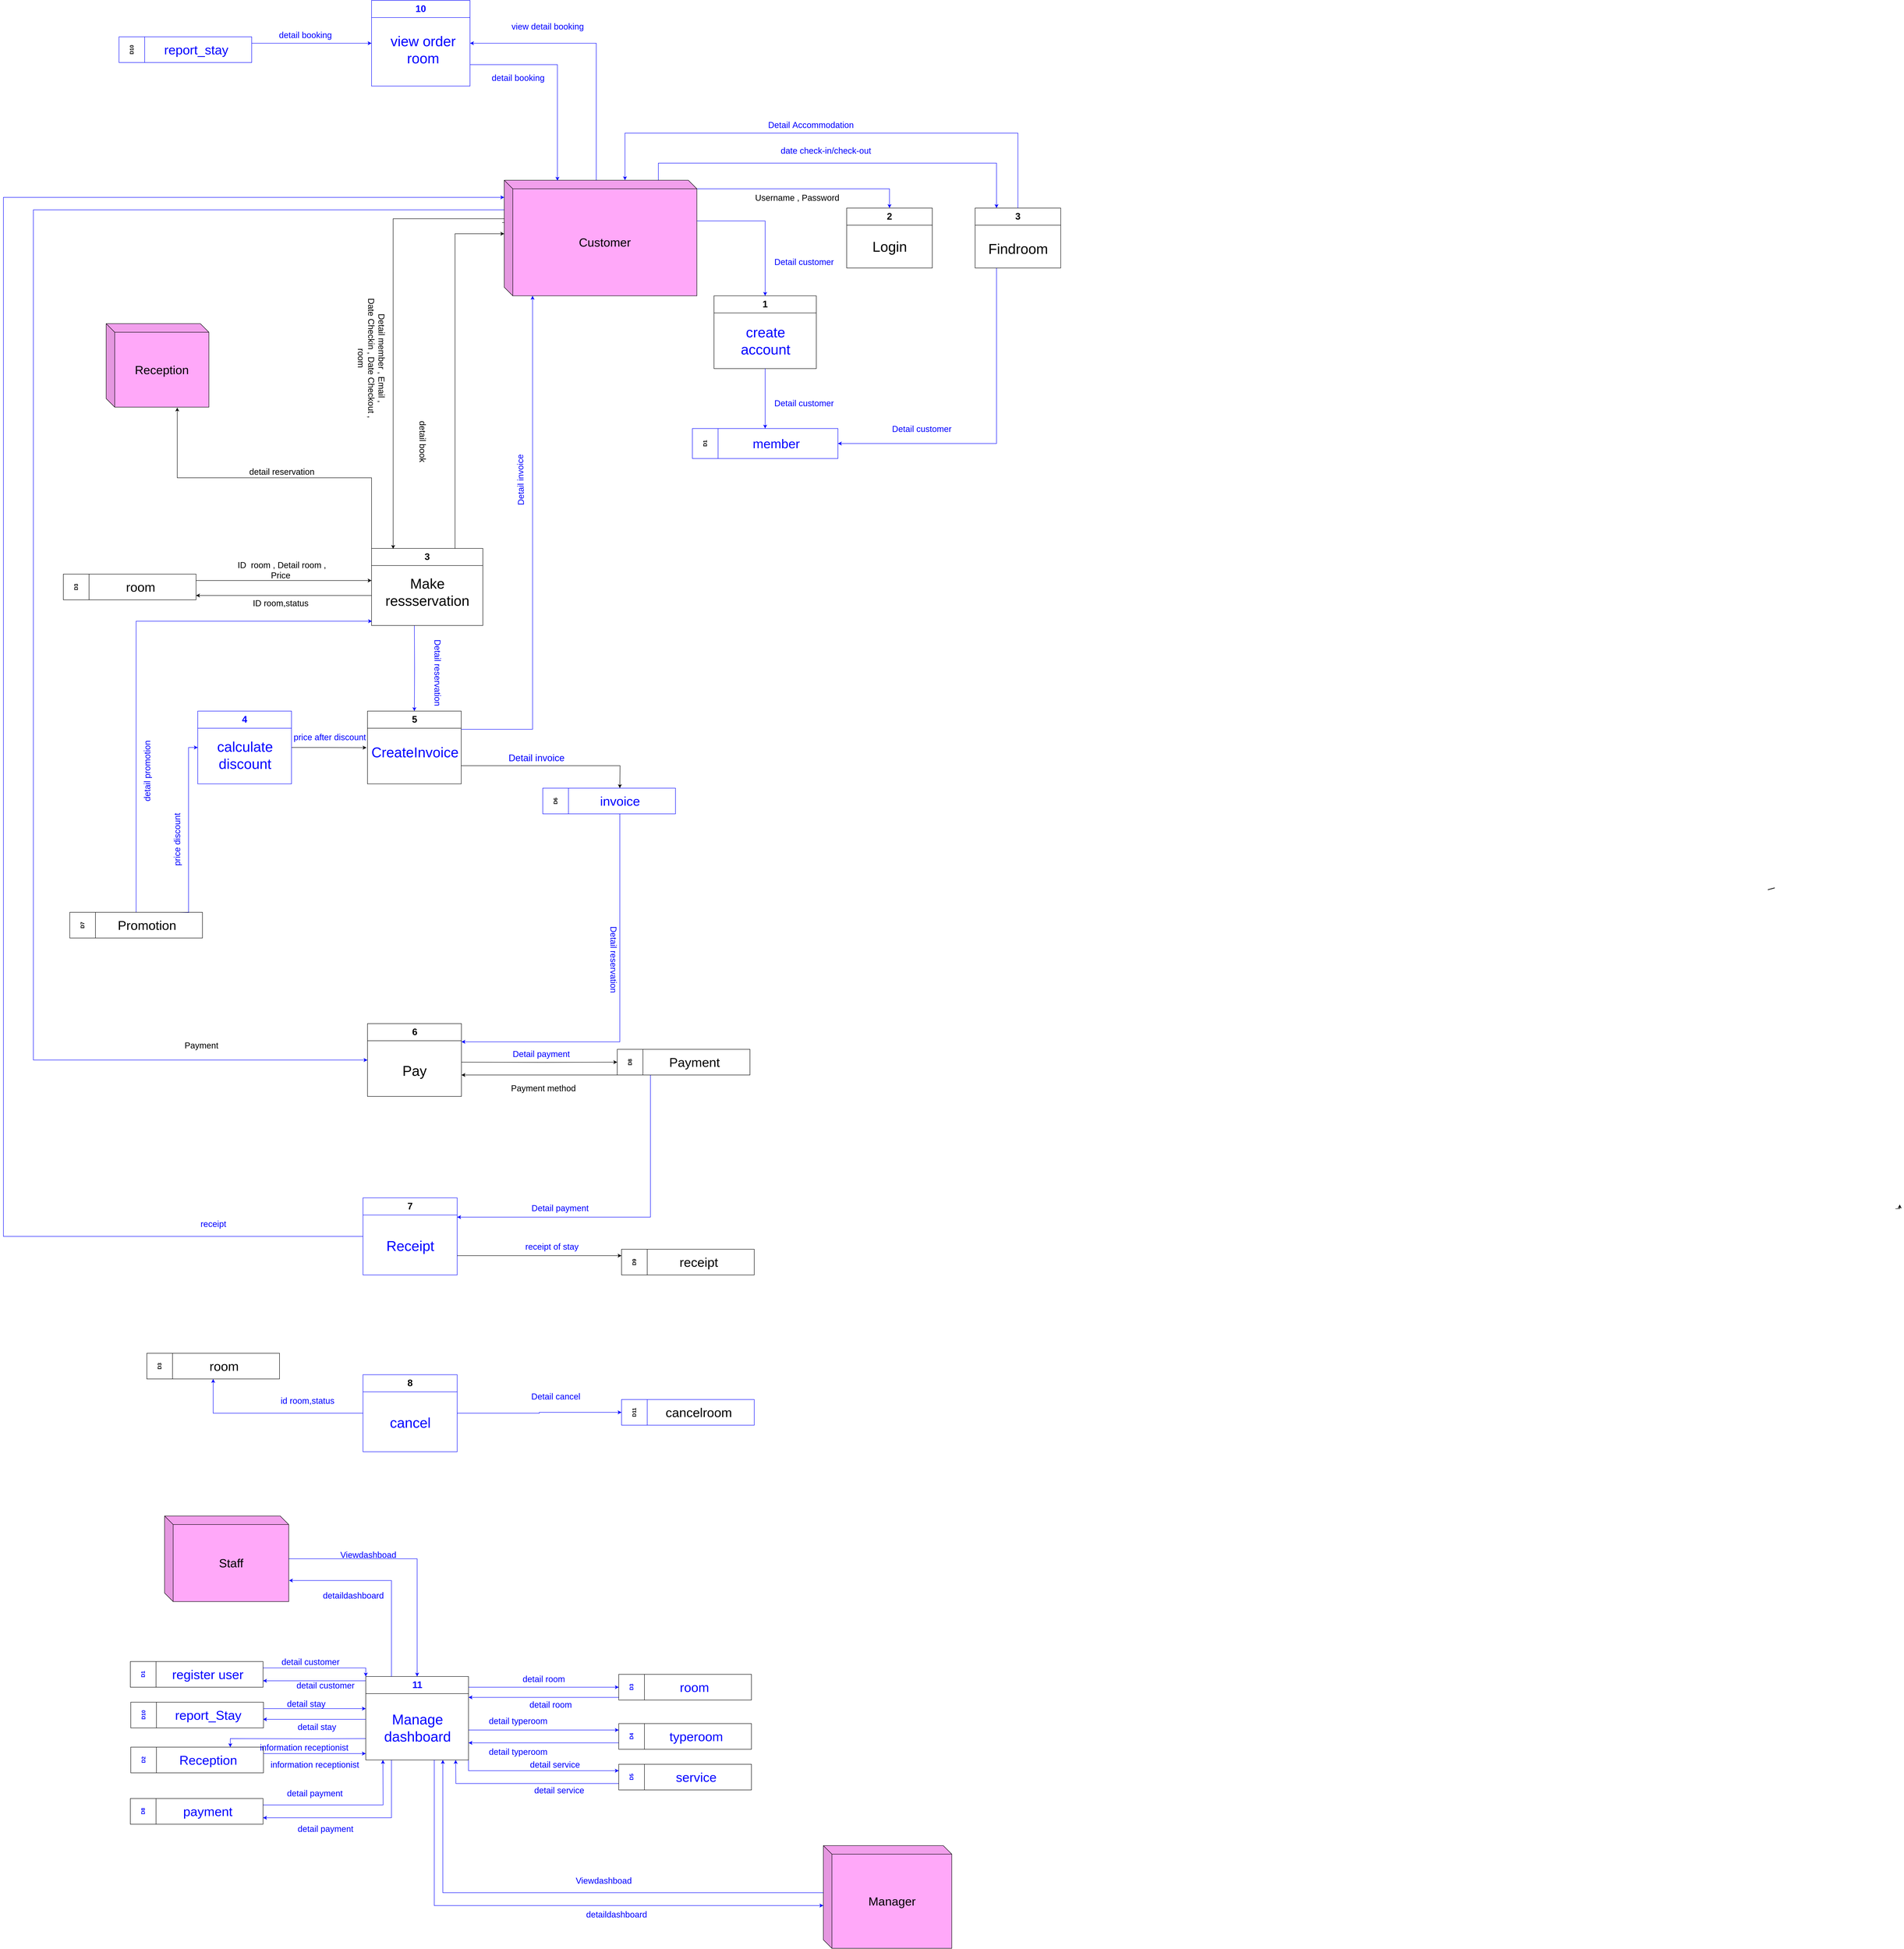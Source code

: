 <mxfile version="22.0.4" type="github">
  <diagram name="Page-1" id="EVB2JG9kK474J4FMBU9G">
    <mxGraphModel dx="3418" dy="2182" grid="1" gridSize="10" guides="1" tooltips="1" connect="1" arrows="1" fold="1" page="1" pageScale="1" pageWidth="827" pageHeight="1169" math="0" shadow="0">
      <root>
        <mxCell id="0" />
        <mxCell id="1" parent="0" />
        <mxCell id="6Yd9exaLA5xY4vGigwr5-12" value="&lt;font style=&quot;font-size: 22px;&quot;&gt;2&lt;/font&gt;" style="swimlane;whiteSpace=wrap;html=1;startSize=40;" parent="1" vertex="1">
          <mxGeometry x="420" y="-445" width="200" height="140" as="geometry" />
        </mxCell>
        <mxCell id="6Yd9exaLA5xY4vGigwr5-47" value="&lt;font style=&quot;font-size: 33px;&quot;&gt;Login&lt;/font&gt;" style="text;html=1;align=center;verticalAlign=middle;resizable=0;points=[];autosize=1;strokeColor=none;fillColor=none;" parent="6Yd9exaLA5xY4vGigwr5-12" vertex="1">
          <mxGeometry x="50" y="65" width="100" height="50" as="geometry" />
        </mxCell>
        <mxCell id="6Yd9exaLA5xY4vGigwr5-69" value="&lt;font style=&quot;font-size: 20px;&quot;&gt;ID room,status&amp;nbsp;&lt;/font&gt;" style="text;html=1;align=center;verticalAlign=middle;resizable=0;points=[];autosize=1;strokeColor=none;fillColor=none;" parent="1" vertex="1">
          <mxGeometry x="-980" y="457" width="160" height="40" as="geometry" />
        </mxCell>
        <mxCell id="6Yd9exaLA5xY4vGigwr5-71" value="&lt;font style=&quot;font-size: 20px;&quot;&gt;ID&amp;nbsp; room , Detail room ,&lt;br&gt;Price&amp;nbsp;&lt;/font&gt;" style="text;html=1;align=center;verticalAlign=middle;resizable=0;points=[];autosize=1;strokeColor=none;fillColor=none;" parent="1" vertex="1">
          <mxGeometry x="-1015" y="370" width="230" height="60" as="geometry" />
        </mxCell>
        <mxCell id="6Yd9exaLA5xY4vGigwr5-78" value="&lt;font style=&quot;font-size: 22px;&quot;&gt;1&lt;/font&gt;" style="swimlane;whiteSpace=wrap;html=1;startSize=40;" parent="1" vertex="1">
          <mxGeometry x="110" y="-240" width="239" height="170" as="geometry" />
        </mxCell>
        <mxCell id="6Yd9exaLA5xY4vGigwr5-79" value="&lt;font color=&quot;#0000ff&quot; style=&quot;font-size: 33px;&quot;&gt;create &lt;br&gt;account&lt;/font&gt;" style="text;html=1;align=center;verticalAlign=middle;resizable=0;points=[];autosize=1;strokeColor=none;fillColor=none;" parent="6Yd9exaLA5xY4vGigwr5-78" vertex="1">
          <mxGeometry x="49.5" y="60" width="140" height="90" as="geometry" />
        </mxCell>
        <mxCell id="6Yd9exaLA5xY4vGigwr5-90" value="&lt;span style=&quot;font-size: 20px;&quot;&gt;Detail member , Email ,&lt;br&gt;Date Checkin , Date Checkout ,&lt;br&gt;room&lt;/span&gt;" style="text;html=1;align=center;verticalAlign=middle;resizable=0;points=[];autosize=1;strokeColor=none;fillColor=none;rotation=90;" parent="1" vertex="1">
          <mxGeometry x="-840" y="-140" width="300" height="90" as="geometry" />
        </mxCell>
        <mxCell id="6Yd9exaLA5xY4vGigwr5-110" value="&lt;font style=&quot;font-size: 20px;&quot;&gt;Payment method&lt;/font&gt;" style="text;html=1;align=center;verticalAlign=middle;resizable=0;points=[];autosize=1;strokeColor=none;fillColor=none;" parent="1" vertex="1">
          <mxGeometry x="-374" y="1590" width="170" height="40" as="geometry" />
        </mxCell>
        <mxCell id="6Yd9exaLA5xY4vGigwr5-125" value="&lt;font style=&quot;font-size: 20px;&quot;&gt;Detail invoice&lt;/font&gt;" style="text;html=1;align=center;verticalAlign=middle;resizable=0;points=[];autosize=1;strokeColor=none;fillColor=none;rotation=-91;fontColor=#0000FF;" parent="1" vertex="1">
          <mxGeometry x="-413" y="170" width="140" height="40" as="geometry" />
        </mxCell>
        <mxCell id="uonzWdeMI_0KS28qsSOB-186" style="edgeStyle=orthogonalEdgeStyle;rounded=0;orthogonalLoop=1;jettySize=auto;html=1;exitX=0;exitY=0;exitDx=250;exitDy=100;exitPerimeter=0;entryX=0.5;entryY=0;entryDx=0;entryDy=0;strokeColor=#0000FF;fontColor=#0000FF;" parent="1" source="6Yd9exaLA5xY4vGigwr5-130" target="uonzWdeMI_0KS28qsSOB-20" edge="1">
          <mxGeometry relative="1" as="geometry" />
        </mxCell>
        <mxCell id="6Yd9exaLA5xY4vGigwr5-130" value="&lt;font style=&quot;font-size: 28px;&quot;&gt;Staff&lt;/font&gt;" style="shape=cube;whiteSpace=wrap;html=1;boundedLbl=1;backgroundOutline=1;darkOpacity=0.05;darkOpacity2=0.1;fillColor=#FFA8F9;" parent="1" vertex="1">
          <mxGeometry x="-1173.5" y="2610" width="290" height="200" as="geometry" />
        </mxCell>
        <mxCell id="6Yd9exaLA5xY4vGigwr5-176" value="&lt;font style=&quot;font-size: 20px;&quot;&gt;Username , Password&lt;/font&gt;" style="text;html=1;align=center;verticalAlign=middle;resizable=0;points=[];autosize=1;strokeColor=none;fillColor=none;rotation=0;" parent="1" vertex="1">
          <mxGeometry x="194" y="-490" width="220" height="40" as="geometry" />
        </mxCell>
        <mxCell id="uonzWdeMI_0KS28qsSOB-46" style="edgeStyle=orthogonalEdgeStyle;rounded=0;orthogonalLoop=1;jettySize=auto;html=1;exitX=1;exitY=0.25;exitDx=0;exitDy=0;entryX=0;entryY=0;entryDx=0;entryDy=0;fontColor=#0000FF;strokeColor=#0000FF;" parent="1" source="6Yd9exaLA5xY4vGigwr5-191" target="uonzWdeMI_0KS28qsSOB-20" edge="1">
          <mxGeometry relative="1" as="geometry" />
        </mxCell>
        <mxCell id="6Yd9exaLA5xY4vGigwr5-191" value="D1" style="swimlane;horizontal=0;whiteSpace=wrap;html=1;startSize=60;fontColor=#0000FF;" parent="1" vertex="1">
          <mxGeometry x="-1253.5" y="2950" width="310" height="60" as="geometry" />
        </mxCell>
        <mxCell id="6Yd9exaLA5xY4vGigwr5-192" value="&lt;span style=&quot;font-size: 30px;&quot;&gt;register user&lt;/span&gt;" style="text;html=1;align=center;verticalAlign=middle;resizable=0;points=[];autosize=1;strokeColor=none;fillColor=none;fontColor=#0000FF;" parent="6Yd9exaLA5xY4vGigwr5-191" vertex="1">
          <mxGeometry x="85" y="5" width="190" height="50" as="geometry" />
        </mxCell>
        <mxCell id="6Yd9exaLA5xY4vGigwr5-195" value="D10" style="swimlane;horizontal=0;whiteSpace=wrap;html=1;startSize=60;fontColor=#0000FF;" parent="1" vertex="1">
          <mxGeometry x="-1252.5" y="3045" width="310" height="60" as="geometry" />
        </mxCell>
        <mxCell id="6Yd9exaLA5xY4vGigwr5-196" value="&lt;span style=&quot;font-size: 30px;&quot;&gt;report_Stay&lt;/span&gt;" style="text;html=1;align=center;verticalAlign=middle;resizable=0;points=[];autosize=1;strokeColor=none;fillColor=none;fontColor=#0000FF;" parent="6Yd9exaLA5xY4vGigwr5-195" vertex="1">
          <mxGeometry x="90" y="5" width="180" height="50" as="geometry" />
        </mxCell>
        <mxCell id="x9j4PKglHA9XF4YdTZns-21" value="\" style="text;html=1;strokeColor=none;fillColor=none;align=center;verticalAlign=middle;whiteSpace=wrap;rounded=0;fontSize=22;rotation=-90;" parent="1" vertex="1">
          <mxGeometry x="2551" y="1130" width="60" height="30" as="geometry" />
        </mxCell>
        <mxCell id="yyQJociicmT0sTEvCrep-26" style="edgeStyle=orthogonalEdgeStyle;rounded=0;orthogonalLoop=1;jettySize=auto;html=1;exitX=0.5;exitY=1;exitDx=0;exitDy=0;entryX=0.667;entryY=0.667;entryDx=0;entryDy=0;entryPerimeter=0;" parent="1" edge="1">
          <mxGeometry relative="1" as="geometry">
            <mxPoint x="2870" y="1892.5" as="sourcePoint" />
            <mxPoint x="2880.02" y="1882.51" as="targetPoint" />
          </mxGeometry>
        </mxCell>
        <mxCell id="VxfbWnqDRk1bkxAv7tCn-36" style="edgeStyle=orthogonalEdgeStyle;rounded=0;orthogonalLoop=1;jettySize=auto;html=1;exitX=0.25;exitY=1;exitDx=0;exitDy=0;entryX=1;entryY=0.5;entryDx=0;entryDy=0;strokeColor=#0000FF;" edge="1" parent="1" source="eCwXJ-lsIu1Mq8TBjTkr-11" target="uonzWdeMI_0KS28qsSOB-107">
          <mxGeometry relative="1" as="geometry" />
        </mxCell>
        <mxCell id="eCwXJ-lsIu1Mq8TBjTkr-11" value="&lt;font style=&quot;font-size: 22px;&quot;&gt;3&lt;/font&gt;" style="swimlane;whiteSpace=wrap;html=1;startSize=40;" parent="1" vertex="1">
          <mxGeometry x="720" y="-445" width="200" height="140" as="geometry" />
        </mxCell>
        <mxCell id="eCwXJ-lsIu1Mq8TBjTkr-12" value="&lt;span style=&quot;font-size: 33px;&quot;&gt;Findroom&lt;/span&gt;" style="text;html=1;align=center;verticalAlign=middle;resizable=0;points=[];autosize=1;strokeColor=none;fillColor=none;" parent="eCwXJ-lsIu1Mq8TBjTkr-11" vertex="1">
          <mxGeometry x="20" y="70" width="160" height="50" as="geometry" />
        </mxCell>
        <mxCell id="eCwXJ-lsIu1Mq8TBjTkr-21" value="&lt;font style=&quot;font-size: 20px;&quot;&gt;&lt;font color=&quot;#0000ff&quot;&gt;date check-in/check-out&lt;/font&gt;&lt;br&gt;&lt;/font&gt;" style="text;html=1;align=center;verticalAlign=middle;resizable=0;points=[];autosize=1;strokeColor=none;fillColor=none;" parent="1" vertex="1">
          <mxGeometry x="256" y="-600" width="230" height="40" as="geometry" />
        </mxCell>
        <mxCell id="eCwXJ-lsIu1Mq8TBjTkr-23" value="&lt;font style=&quot;font-size: 20px;&quot;&gt;&lt;font color=&quot;#0000ff&quot;&gt;Detail&amp;nbsp;Accommodation&lt;/font&gt;&lt;br&gt;&lt;/font&gt;" style="text;html=1;align=center;verticalAlign=middle;resizable=0;points=[];autosize=1;strokeColor=none;fillColor=none;" parent="1" vertex="1">
          <mxGeometry x="226" y="-660" width="220" height="40" as="geometry" />
        </mxCell>
        <mxCell id="ifQpzC5PUmXQ1WxJgQqO-7" style="edgeStyle=orthogonalEdgeStyle;rounded=0;orthogonalLoop=1;jettySize=auto;html=1;entryX=0.25;entryY=0;entryDx=0;entryDy=0;strokeColor=#0000FF;" parent="1" target="eCwXJ-lsIu1Mq8TBjTkr-11" edge="1">
          <mxGeometry relative="1" as="geometry">
            <mxPoint x="-20" y="-500" as="sourcePoint" />
            <Array as="points">
              <mxPoint x="-20" y="-550" />
              <mxPoint x="770" y="-550" />
            </Array>
          </mxGeometry>
        </mxCell>
        <mxCell id="uonzWdeMI_0KS28qsSOB-114" style="edgeStyle=orthogonalEdgeStyle;rounded=0;orthogonalLoop=1;jettySize=auto;html=1;exitX=0;exitY=0;exitDx=229;exitDy=95;exitPerimeter=0;entryX=0.5;entryY=0;entryDx=0;entryDy=0;strokeColor=#0000FF;" parent="1" source="ifQpzC5PUmXQ1WxJgQqO-5" target="6Yd9exaLA5xY4vGigwr5-78" edge="1">
          <mxGeometry relative="1" as="geometry" />
        </mxCell>
        <mxCell id="uonzWdeMI_0KS28qsSOB-210" style="edgeStyle=orthogonalEdgeStyle;rounded=0;orthogonalLoop=1;jettySize=auto;html=1;exitX=0;exitY=0;exitDx=450;exitDy=20;exitPerimeter=0;entryX=0.5;entryY=0;entryDx=0;entryDy=0;strokeColor=#0000FF;" parent="1" source="ifQpzC5PUmXQ1WxJgQqO-5" target="6Yd9exaLA5xY4vGigwr5-12" edge="1">
          <mxGeometry relative="1" as="geometry">
            <Array as="points">
              <mxPoint x="520" y="-490" />
            </Array>
          </mxGeometry>
        </mxCell>
        <mxCell id="uonzWdeMI_0KS28qsSOB-214" style="edgeStyle=orthogonalEdgeStyle;rounded=0;orthogonalLoop=1;jettySize=auto;html=1;exitX=-0.011;exitY=0.366;exitDx=0;exitDy=0;exitPerimeter=0;entryX=0.194;entryY=0.006;entryDx=0;entryDy=0;entryPerimeter=0;" parent="1" source="ifQpzC5PUmXQ1WxJgQqO-5" target="uonzWdeMI_0KS28qsSOB-211" edge="1">
          <mxGeometry relative="1" as="geometry">
            <Array as="points">
              <mxPoint x="-380" y="-411" />
              <mxPoint x="-380" y="-420" />
              <mxPoint x="-640" y="-420" />
            </Array>
          </mxGeometry>
        </mxCell>
        <mxCell id="uonzWdeMI_0KS28qsSOB-260" style="edgeStyle=orthogonalEdgeStyle;rounded=0;orthogonalLoop=1;jettySize=auto;html=1;exitX=0.003;exitY=0.256;exitDx=0;exitDy=0;exitPerimeter=0;entryX=0;entryY=0.5;entryDx=0;entryDy=0;strokeColor=#0000FF;" parent="1" source="ifQpzC5PUmXQ1WxJgQqO-5" target="uonzWdeMI_0KS28qsSOB-244" edge="1">
          <mxGeometry relative="1" as="geometry">
            <Array as="points">
              <mxPoint x="-1480" y="-440" />
              <mxPoint x="-1480" y="1545" />
            </Array>
          </mxGeometry>
        </mxCell>
        <mxCell id="VxfbWnqDRk1bkxAv7tCn-78" style="edgeStyle=orthogonalEdgeStyle;rounded=0;orthogonalLoop=1;jettySize=auto;html=1;exitX=0;exitY=0;exitDx=215;exitDy=0;exitPerimeter=0;entryX=1;entryY=0.5;entryDx=0;entryDy=0;strokeColor=#0000FF;" edge="1" parent="1" source="ifQpzC5PUmXQ1WxJgQqO-5" target="VxfbWnqDRk1bkxAv7tCn-76">
          <mxGeometry relative="1" as="geometry" />
        </mxCell>
        <mxCell id="ifQpzC5PUmXQ1WxJgQqO-5" value="&lt;font style=&quot;font-size: 28px;&quot;&gt;Customer&lt;/font&gt;" style="shape=cube;whiteSpace=wrap;html=1;boundedLbl=1;backgroundOutline=1;darkOpacity=0.05;darkOpacity2=0.1;fillColor=#FFA8F9;" parent="1" vertex="1">
          <mxGeometry x="-380" y="-510" width="450" height="270" as="geometry" />
        </mxCell>
        <mxCell id="ifQpzC5PUmXQ1WxJgQqO-8" style="edgeStyle=orthogonalEdgeStyle;rounded=0;orthogonalLoop=1;jettySize=auto;html=1;exitX=0.5;exitY=0;exitDx=0;exitDy=0;strokeColor=#0000FF;" parent="1" source="eCwXJ-lsIu1Mq8TBjTkr-11" edge="1">
          <mxGeometry relative="1" as="geometry">
            <Array as="points">
              <mxPoint x="820" y="-620" />
              <mxPoint x="-98" y="-620" />
            </Array>
            <mxPoint x="-98" y="-510" as="targetPoint" />
          </mxGeometry>
        </mxCell>
        <mxCell id="uonzWdeMI_0KS28qsSOB-36" style="edgeStyle=orthogonalEdgeStyle;rounded=0;orthogonalLoop=1;jettySize=auto;html=1;entryX=0.75;entryY=0;entryDx=0;entryDy=0;fontColor=#0000FF;strokeColor=#0000FF;" parent="1" target="6Yd9exaLA5xY4vGigwr5-193" edge="1">
          <mxGeometry relative="1" as="geometry">
            <mxPoint x="-703.5" y="3130" as="sourcePoint" />
          </mxGeometry>
        </mxCell>
        <mxCell id="uonzWdeMI_0KS28qsSOB-47" style="edgeStyle=orthogonalEdgeStyle;rounded=0;orthogonalLoop=1;jettySize=auto;html=1;exitX=0;exitY=0.25;exitDx=0;exitDy=0;entryX=1;entryY=0.75;entryDx=0;entryDy=0;fontColor=#0000FF;strokeColor=#0000FF;" parent="1" source="VxfbWnqDRk1bkxAv7tCn-69" target="6Yd9exaLA5xY4vGigwr5-191" edge="1">
          <mxGeometry relative="1" as="geometry">
            <Array as="points">
              <mxPoint x="-703.5" y="2995" />
            </Array>
          </mxGeometry>
        </mxCell>
        <mxCell id="uonzWdeMI_0KS28qsSOB-90" style="edgeStyle=orthogonalEdgeStyle;rounded=0;orthogonalLoop=1;jettySize=auto;html=1;exitX=1;exitY=0.25;exitDx=0;exitDy=0;entryX=0;entryY=0.5;entryDx=0;entryDy=0;fontColor=#0000FF;strokeColor=#0000FF;" parent="1" source="uonzWdeMI_0KS28qsSOB-20" target="uonzWdeMI_0KS28qsSOB-58" edge="1">
          <mxGeometry relative="1" as="geometry">
            <Array as="points">
              <mxPoint x="-463.5" y="3010" />
            </Array>
          </mxGeometry>
        </mxCell>
        <mxCell id="uonzWdeMI_0KS28qsSOB-92" style="edgeStyle=orthogonalEdgeStyle;rounded=0;orthogonalLoop=1;jettySize=auto;html=1;entryX=0;entryY=0.25;entryDx=0;entryDy=0;fontColor=#0000FF;strokeColor=#0000FF;" parent="1" target="uonzWdeMI_0KS28qsSOB-60" edge="1">
          <mxGeometry relative="1" as="geometry">
            <Array as="points">
              <mxPoint x="-373.5" y="3110" />
              <mxPoint x="-373.5" y="3110" />
            </Array>
            <mxPoint x="-463.5" y="3110" as="sourcePoint" />
          </mxGeometry>
        </mxCell>
        <mxCell id="uonzWdeMI_0KS28qsSOB-94" style="edgeStyle=orthogonalEdgeStyle;rounded=0;orthogonalLoop=1;jettySize=auto;html=1;exitX=1;exitY=1;exitDx=0;exitDy=0;entryX=0;entryY=0.25;entryDx=0;entryDy=0;fontColor=#0000FF;strokeColor=#0000FF;" parent="1" source="uonzWdeMI_0KS28qsSOB-20" target="uonzWdeMI_0KS28qsSOB-64" edge="1">
          <mxGeometry relative="1" as="geometry" />
        </mxCell>
        <mxCell id="uonzWdeMI_0KS28qsSOB-185" style="edgeStyle=orthogonalEdgeStyle;rounded=0;orthogonalLoop=1;jettySize=auto;html=1;exitX=0.25;exitY=1;exitDx=0;exitDy=0;entryX=1;entryY=0.75;entryDx=0;entryDy=0;strokeColor=#0000FF;" parent="1" source="uonzWdeMI_0KS28qsSOB-20" target="uonzWdeMI_0KS28qsSOB-171" edge="1">
          <mxGeometry relative="1" as="geometry" />
        </mxCell>
        <mxCell id="uonzWdeMI_0KS28qsSOB-20" value="&lt;font style=&quot;font-size: 22px;&quot;&gt;11&lt;/font&gt;" style="swimlane;whiteSpace=wrap;html=1;startSize=40;fontColor=#0000FF;" parent="1" vertex="1">
          <mxGeometry x="-703.5" y="2985" width="240" height="195" as="geometry" />
        </mxCell>
        <mxCell id="uonzWdeMI_0KS28qsSOB-21" value="&lt;font style=&quot;font-size: 33px;&quot;&gt;Manage&lt;br&gt;dashboard&lt;/font&gt;" style="text;html=1;align=center;verticalAlign=middle;resizable=0;points=[];autosize=1;strokeColor=none;fillColor=none;fontColor=#0000FF;" parent="uonzWdeMI_0KS28qsSOB-20" vertex="1">
          <mxGeometry x="30" y="75" width="180" height="90" as="geometry" />
        </mxCell>
        <mxCell id="uonzWdeMI_0KS28qsSOB-38" value="" style="endArrow=classic;html=1;rounded=0;exitX=1;exitY=0.25;exitDx=0;exitDy=0;fontColor=#0000FF;strokeColor=#0000FF;" parent="1" source="6Yd9exaLA5xY4vGigwr5-193" edge="1">
          <mxGeometry width="50" height="50" relative="1" as="geometry">
            <mxPoint x="-673.5" y="3320" as="sourcePoint" />
            <mxPoint x="-703.5" y="3165" as="targetPoint" />
          </mxGeometry>
        </mxCell>
        <mxCell id="uonzWdeMI_0KS28qsSOB-40" style="edgeStyle=orthogonalEdgeStyle;rounded=0;orthogonalLoop=1;jettySize=auto;html=1;exitX=1;exitY=0.25;exitDx=0;exitDy=0;fontColor=#0000FF;strokeColor=#0000FF;" parent="1" source="6Yd9exaLA5xY4vGigwr5-195" edge="1">
          <mxGeometry relative="1" as="geometry">
            <mxPoint x="-703.5" y="3060" as="targetPoint" />
          </mxGeometry>
        </mxCell>
        <mxCell id="uonzWdeMI_0KS28qsSOB-42" value="" style="edgeStyle=orthogonalEdgeStyle;rounded=0;orthogonalLoop=1;jettySize=auto;html=1;fontColor=#0000FF;strokeColor=#0000FF;" parent="1" edge="1">
          <mxGeometry relative="1" as="geometry">
            <mxPoint x="-703.5" y="3085" as="sourcePoint" />
            <mxPoint x="-943.5" y="3085" as="targetPoint" />
          </mxGeometry>
        </mxCell>
        <mxCell id="6Yd9exaLA5xY4vGigwr5-193" value="D2" style="swimlane;horizontal=0;whiteSpace=wrap;html=1;startSize=60;fontColor=#0000FF;" parent="1" vertex="1">
          <mxGeometry x="-1252.5" y="3150" width="310" height="60" as="geometry" />
        </mxCell>
        <mxCell id="6Yd9exaLA5xY4vGigwr5-194" value="&lt;span style=&quot;font-size: 30px;&quot;&gt;Reception&lt;/span&gt;" style="text;html=1;align=center;verticalAlign=middle;resizable=0;points=[];autosize=1;strokeColor=none;fillColor=none;fontColor=#0000FF;" parent="6Yd9exaLA5xY4vGigwr5-193" vertex="1">
          <mxGeometry x="100" y="5" width="160" height="50" as="geometry" />
        </mxCell>
        <mxCell id="uonzWdeMI_0KS28qsSOB-91" style="edgeStyle=orthogonalEdgeStyle;rounded=0;orthogonalLoop=1;jettySize=auto;html=1;exitX=0;exitY=0.75;exitDx=0;exitDy=0;entryX=1;entryY=0.25;entryDx=0;entryDy=0;fontColor=#0000FF;strokeColor=#0000FF;" parent="1" source="uonzWdeMI_0KS28qsSOB-58" target="uonzWdeMI_0KS28qsSOB-20" edge="1">
          <mxGeometry relative="1" as="geometry">
            <Array as="points">
              <mxPoint x="-112.5" y="3034" />
            </Array>
          </mxGeometry>
        </mxCell>
        <mxCell id="uonzWdeMI_0KS28qsSOB-58" value="D3" style="swimlane;horizontal=0;whiteSpace=wrap;html=1;startSize=60;fontColor=#0000FF;" parent="1" vertex="1">
          <mxGeometry x="-112.5" y="2980" width="310" height="60" as="geometry" />
        </mxCell>
        <mxCell id="uonzWdeMI_0KS28qsSOB-59" value="&lt;font style=&quot;font-size: 30px;&quot;&gt;room&amp;nbsp;&lt;/font&gt;" style="text;html=1;align=center;verticalAlign=middle;resizable=0;points=[];autosize=1;strokeColor=none;fillColor=none;fontColor=#0000FF;" parent="uonzWdeMI_0KS28qsSOB-58" vertex="1">
          <mxGeometry x="130" y="5" width="100" height="50" as="geometry" />
        </mxCell>
        <mxCell id="uonzWdeMI_0KS28qsSOB-93" style="edgeStyle=orthogonalEdgeStyle;rounded=0;orthogonalLoop=1;jettySize=auto;html=1;exitX=0;exitY=0.75;exitDx=0;exitDy=0;fontColor=#0000FF;strokeColor=#0000FF;" parent="1" source="uonzWdeMI_0KS28qsSOB-60" edge="1">
          <mxGeometry relative="1" as="geometry">
            <mxPoint x="-463.5" y="3140" as="targetPoint" />
            <Array as="points">
              <mxPoint x="-463.5" y="3140" />
            </Array>
          </mxGeometry>
        </mxCell>
        <mxCell id="uonzWdeMI_0KS28qsSOB-60" value="D4" style="swimlane;horizontal=0;whiteSpace=wrap;html=1;startSize=60;fontColor=#0000FF;" parent="1" vertex="1">
          <mxGeometry x="-112.5" y="3095" width="310" height="60" as="geometry" />
        </mxCell>
        <mxCell id="uonzWdeMI_0KS28qsSOB-61" value="&lt;font style=&quot;font-size: 30px;&quot;&gt;typeroom&lt;/font&gt;" style="text;html=1;align=center;verticalAlign=middle;resizable=0;points=[];autosize=1;strokeColor=none;fillColor=none;fontColor=#0000FF;" parent="uonzWdeMI_0KS28qsSOB-60" vertex="1">
          <mxGeometry x="105" y="5" width="150" height="50" as="geometry" />
        </mxCell>
        <mxCell id="uonzWdeMI_0KS28qsSOB-106" style="edgeStyle=orthogonalEdgeStyle;rounded=0;orthogonalLoop=1;jettySize=auto;html=1;exitX=0;exitY=0.75;exitDx=0;exitDy=0;fontColor=#0000FF;strokeColor=#0000FF;" parent="1" source="uonzWdeMI_0KS28qsSOB-64" edge="1">
          <mxGeometry relative="1" as="geometry">
            <mxPoint x="-493.5" y="3180" as="targetPoint" />
          </mxGeometry>
        </mxCell>
        <mxCell id="uonzWdeMI_0KS28qsSOB-64" value="D5" style="swimlane;horizontal=0;whiteSpace=wrap;html=1;startSize=60;fontColor=#0000FF;" parent="1" vertex="1">
          <mxGeometry x="-112.5" y="3190" width="310" height="60" as="geometry" />
        </mxCell>
        <mxCell id="uonzWdeMI_0KS28qsSOB-65" value="&lt;font style=&quot;font-size: 30px;&quot;&gt;service&lt;/font&gt;" style="text;html=1;align=center;verticalAlign=middle;resizable=0;points=[];autosize=1;strokeColor=none;fillColor=none;fontColor=#0000FF;" parent="uonzWdeMI_0KS28qsSOB-64" vertex="1">
          <mxGeometry x="120" y="5" width="120" height="50" as="geometry" />
        </mxCell>
        <mxCell id="uonzWdeMI_0KS28qsSOB-107" value="D1" style="swimlane;horizontal=0;whiteSpace=wrap;html=1;startSize=60;strokeColor=#0000FF;" parent="1" vertex="1">
          <mxGeometry x="59.5" y="70" width="340" height="70" as="geometry" />
        </mxCell>
        <mxCell id="uonzWdeMI_0KS28qsSOB-108" value="&lt;font color=&quot;#0000ff&quot; style=&quot;font-size: 30px;&quot;&gt;member&lt;/font&gt;" style="text;html=1;align=center;verticalAlign=middle;resizable=0;points=[];autosize=1;strokeColor=none;fillColor=none;" parent="uonzWdeMI_0KS28qsSOB-107" vertex="1">
          <mxGeometry x="130" y="10" width="130" height="50" as="geometry" />
        </mxCell>
        <mxCell id="uonzWdeMI_0KS28qsSOB-118" style="edgeStyle=orthogonalEdgeStyle;rounded=0;orthogonalLoop=1;jettySize=auto;html=1;exitX=0.5;exitY=1;exitDx=0;exitDy=0;strokeColor=#0000FF;entryX=0.5;entryY=0;entryDx=0;entryDy=0;" parent="1" source="6Yd9exaLA5xY4vGigwr5-78" target="uonzWdeMI_0KS28qsSOB-107" edge="1">
          <mxGeometry relative="1" as="geometry">
            <mxPoint x="450" y="70" as="targetPoint" />
          </mxGeometry>
        </mxCell>
        <mxCell id="uonzWdeMI_0KS28qsSOB-126" value="&lt;font style=&quot;font-size: 20px;&quot;&gt;detail book&lt;/font&gt;" style="text;html=1;align=center;verticalAlign=middle;resizable=0;points=[];autosize=1;strokeColor=none;fillColor=none;rotation=90;" parent="1" vertex="1">
          <mxGeometry x="-630" y="80" width="120" height="40" as="geometry" />
        </mxCell>
        <mxCell id="uonzWdeMI_0KS28qsSOB-128" value="&lt;font style=&quot;font-size: 20px;&quot;&gt;Detail reservation&lt;/font&gt;" style="text;html=1;align=center;verticalAlign=middle;resizable=0;points=[];autosize=1;strokeColor=none;fillColor=none;fontColor=#0000FF;rotation=90;" parent="1" vertex="1">
          <mxGeometry x="-625" y="620" width="180" height="40" as="geometry" />
        </mxCell>
        <mxCell id="uonzWdeMI_0KS28qsSOB-143" value="&lt;font style=&quot;font-size: 20px;&quot;&gt;price discount&lt;/font&gt;" style="text;html=1;align=center;verticalAlign=middle;resizable=0;points=[];autosize=1;strokeColor=none;fillColor=none;labelBackgroundColor=none;fontColor=#0000FF;rotation=-90;" parent="1" vertex="1">
          <mxGeometry x="-1220" y="1010" width="150" height="40" as="geometry" />
        </mxCell>
        <mxCell id="uonzWdeMI_0KS28qsSOB-153" value="&lt;font style=&quot;font-size: 20px;&quot;&gt;price after discount&lt;/font&gt;" style="text;html=1;align=center;verticalAlign=middle;resizable=0;points=[];autosize=1;strokeColor=none;fillColor=none;labelBackgroundColor=none;fontColor=#0000FF;rotation=0;" parent="1" vertex="1">
          <mxGeometry x="-883" y="770" width="190" height="40" as="geometry" />
        </mxCell>
        <mxCell id="uonzWdeMI_0KS28qsSOB-157" value="&lt;font style=&quot;font-size: 20px;&quot;&gt;detail promotion&lt;/font&gt;" style="text;html=1;align=center;verticalAlign=middle;resizable=0;points=[];autosize=1;strokeColor=none;fillColor=none;labelBackgroundColor=none;fontColor=#0000FF;rotation=-90;" parent="1" vertex="1">
          <mxGeometry x="-1300" y="850" width="170" height="40" as="geometry" />
        </mxCell>
        <mxCell id="uonzWdeMI_0KS28qsSOB-163" value="&lt;font style=&quot;font-size: 20px;&quot;&gt;Payment&amp;nbsp;&lt;/font&gt;" style="text;html=1;align=center;verticalAlign=middle;resizable=0;points=[];autosize=1;strokeColor=none;fillColor=none;" parent="1" vertex="1">
          <mxGeometry x="-1140" y="1490" width="110" height="40" as="geometry" />
        </mxCell>
        <mxCell id="uonzWdeMI_0KS28qsSOB-184" style="edgeStyle=orthogonalEdgeStyle;rounded=0;orthogonalLoop=1;jettySize=auto;html=1;exitX=1;exitY=0.25;exitDx=0;exitDy=0;strokeColor=#0000FF;" parent="1" source="uonzWdeMI_0KS28qsSOB-171" edge="1">
          <mxGeometry relative="1" as="geometry">
            <mxPoint x="-663.5" y="3180" as="targetPoint" />
          </mxGeometry>
        </mxCell>
        <mxCell id="uonzWdeMI_0KS28qsSOB-171" value="D8" style="swimlane;horizontal=0;whiteSpace=wrap;html=1;startSize=60;fontColor=#0000FF;" parent="1" vertex="1">
          <mxGeometry x="-1253.5" y="3270" width="310" height="60" as="geometry" />
        </mxCell>
        <mxCell id="uonzWdeMI_0KS28qsSOB-172" value="&lt;span style=&quot;font-size: 30px;&quot;&gt;payment&lt;/span&gt;" style="text;html=1;align=center;verticalAlign=middle;resizable=0;points=[];autosize=1;strokeColor=none;fillColor=none;fontColor=#0000FF;" parent="uonzWdeMI_0KS28qsSOB-171" vertex="1">
          <mxGeometry x="110" y="5" width="140" height="50" as="geometry" />
        </mxCell>
        <mxCell id="uonzWdeMI_0KS28qsSOB-187" value="&lt;font style=&quot;font-size: 20px;&quot;&gt;&lt;font color=&quot;#0000ff&quot;&gt;Viewdashboad&lt;/font&gt;&lt;br&gt;&lt;/font&gt;" style="text;html=1;align=center;verticalAlign=middle;resizable=0;points=[];autosize=1;strokeColor=none;fillColor=none;" parent="1" vertex="1">
          <mxGeometry x="-773.5" y="2680" width="150" height="40" as="geometry" />
        </mxCell>
        <mxCell id="uonzWdeMI_0KS28qsSOB-188" style="edgeStyle=orthogonalEdgeStyle;rounded=0;orthogonalLoop=1;jettySize=auto;html=1;exitX=0.25;exitY=0;exitDx=0;exitDy=0;entryX=1.002;entryY=0.754;entryDx=0;entryDy=0;entryPerimeter=0;strokeColor=#0000FF;fontColor=#0000FF;" parent="1" source="uonzWdeMI_0KS28qsSOB-20" target="6Yd9exaLA5xY4vGigwr5-130" edge="1">
          <mxGeometry relative="1" as="geometry" />
        </mxCell>
        <mxCell id="uonzWdeMI_0KS28qsSOB-189" value="&lt;font style=&quot;font-size: 20px;&quot;&gt;&lt;font&gt;detaildashboard&lt;/font&gt;&lt;br&gt;&lt;/font&gt;" style="text;html=1;align=center;verticalAlign=middle;resizable=0;points=[];autosize=1;strokeColor=none;fillColor=none;fontColor=#0000FF;" parent="1" vertex="1">
          <mxGeometry x="-818.5" y="2775" width="170" height="40" as="geometry" />
        </mxCell>
        <mxCell id="uonzWdeMI_0KS28qsSOB-220" style="edgeStyle=orthogonalEdgeStyle;rounded=0;orthogonalLoop=1;jettySize=auto;html=1;entryX=0.5;entryY=0;entryDx=0;entryDy=0;strokeColor=#0000FF;" parent="1" target="uonzWdeMI_0KS28qsSOB-216" edge="1">
          <mxGeometry relative="1" as="geometry">
            <mxPoint x="-590" y="530" as="sourcePoint" />
          </mxGeometry>
        </mxCell>
        <mxCell id="uonzWdeMI_0KS28qsSOB-243" style="edgeStyle=orthogonalEdgeStyle;rounded=0;orthogonalLoop=1;jettySize=auto;html=1;" parent="1" edge="1">
          <mxGeometry relative="1" as="geometry">
            <mxPoint x="-1100" y="460" as="targetPoint" />
            <mxPoint x="-690" y="460" as="sourcePoint" />
          </mxGeometry>
        </mxCell>
        <mxCell id="uonzWdeMI_0KS28qsSOB-211" value="&lt;font style=&quot;font-size: 22px;&quot;&gt;3&lt;/font&gt;" style="swimlane;whiteSpace=wrap;html=1;startSize=40;" parent="1" vertex="1">
          <mxGeometry x="-690" y="350" width="260" height="180" as="geometry" />
        </mxCell>
        <mxCell id="uonzWdeMI_0KS28qsSOB-212" value="&lt;span style=&quot;font-size: 33px;&quot;&gt;Make &lt;br&gt;ressservation&lt;/span&gt;" style="text;html=1;align=center;verticalAlign=middle;resizable=0;points=[];autosize=1;strokeColor=none;fillColor=none;" parent="uonzWdeMI_0KS28qsSOB-211" vertex="1">
          <mxGeometry x="20" y="57" width="220" height="90" as="geometry" />
        </mxCell>
        <mxCell id="uonzWdeMI_0KS28qsSOB-213" style="edgeStyle=orthogonalEdgeStyle;rounded=0;orthogonalLoop=1;jettySize=auto;html=1;exitX=0.75;exitY=0;exitDx=0;exitDy=0;entryX=0;entryY=0;entryDx=0;entryDy=125;entryPerimeter=0;" parent="1" source="uonzWdeMI_0KS28qsSOB-211" target="ifQpzC5PUmXQ1WxJgQqO-5" edge="1">
          <mxGeometry relative="1" as="geometry" />
        </mxCell>
        <mxCell id="uonzWdeMI_0KS28qsSOB-238" style="edgeStyle=orthogonalEdgeStyle;rounded=0;orthogonalLoop=1;jettySize=auto;html=1;exitX=1;exitY=0.75;exitDx=0;exitDy=0;" parent="1" source="uonzWdeMI_0KS28qsSOB-216" edge="1">
          <mxGeometry relative="1" as="geometry">
            <mxPoint x="-110" y="910" as="targetPoint" />
          </mxGeometry>
        </mxCell>
        <mxCell id="uonzWdeMI_0KS28qsSOB-216" value="&lt;font style=&quot;font-size: 22px;&quot;&gt;5&lt;/font&gt;" style="swimlane;whiteSpace=wrap;html=1;startSize=40;" parent="1" vertex="1">
          <mxGeometry x="-699.5" y="730" width="219" height="170" as="geometry" />
        </mxCell>
        <mxCell id="uonzWdeMI_0KS28qsSOB-217" value="&lt;font style=&quot;font-size: 33px;&quot;&gt;CreateInvoice&lt;/font&gt;" style="text;html=1;align=center;verticalAlign=middle;resizable=0;points=[];autosize=1;strokeColor=none;fillColor=none;fontColor=#0000FF;" parent="uonzWdeMI_0KS28qsSOB-216" vertex="1">
          <mxGeometry x="-5" y="71" width="230" height="50" as="geometry" />
        </mxCell>
        <mxCell id="uonzWdeMI_0KS28qsSOB-221" style="edgeStyle=orthogonalEdgeStyle;rounded=0;orthogonalLoop=1;jettySize=auto;html=1;exitX=1;exitY=0.25;exitDx=0;exitDy=0;entryX=0.147;entryY=1;entryDx=0;entryDy=0;entryPerimeter=0;strokeColor=#0000FF;" parent="1" source="uonzWdeMI_0KS28qsSOB-216" target="ifQpzC5PUmXQ1WxJgQqO-5" edge="1">
          <mxGeometry relative="1" as="geometry" />
        </mxCell>
        <mxCell id="VxfbWnqDRk1bkxAv7tCn-87" style="edgeStyle=orthogonalEdgeStyle;rounded=0;orthogonalLoop=1;jettySize=auto;html=1;exitX=1;exitY=0.5;exitDx=0;exitDy=0;entryX=0.012;entryY=0.288;entryDx=0;entryDy=0;entryPerimeter=0;" edge="1" parent="1" source="uonzWdeMI_0KS28qsSOB-224" target="uonzWdeMI_0KS28qsSOB-217">
          <mxGeometry relative="1" as="geometry" />
        </mxCell>
        <mxCell id="uonzWdeMI_0KS28qsSOB-224" value="&lt;font style=&quot;font-size: 22px;&quot;&gt;4&lt;/font&gt;" style="swimlane;whiteSpace=wrap;html=1;startSize=40;fontColor=#0000FF;strokeColor=#0000FF;" parent="1" vertex="1">
          <mxGeometry x="-1096" y="730" width="219" height="170" as="geometry" />
        </mxCell>
        <mxCell id="uonzWdeMI_0KS28qsSOB-225" value="&lt;font style=&quot;font-size: 33px;&quot;&gt;calculate&lt;br&gt;discount&lt;/font&gt;" style="text;html=1;align=center;verticalAlign=middle;resizable=0;points=[];autosize=1;strokeColor=none;fillColor=none;fontColor=#0000FF;" parent="uonzWdeMI_0KS28qsSOB-224" vertex="1">
          <mxGeometry x="34.5" y="58" width="150" height="90" as="geometry" />
        </mxCell>
        <mxCell id="uonzWdeMI_0KS28qsSOB-234" style="edgeStyle=orthogonalEdgeStyle;rounded=0;orthogonalLoop=1;jettySize=auto;html=1;entryX=0;entryY=0.5;entryDx=0;entryDy=0;strokeColor=#0000FF;" parent="1" target="uonzWdeMI_0KS28qsSOB-224" edge="1">
          <mxGeometry relative="1" as="geometry">
            <mxPoint x="-1140" y="1200" as="sourcePoint" />
          </mxGeometry>
        </mxCell>
        <mxCell id="uonzWdeMI_0KS28qsSOB-235" style="edgeStyle=orthogonalEdgeStyle;rounded=0;orthogonalLoop=1;jettySize=auto;html=1;exitX=0.5;exitY=0;exitDx=0;exitDy=0;strokeColor=#0000FF;" parent="1" source="uonzWdeMI_0KS28qsSOB-230" edge="1">
          <mxGeometry relative="1" as="geometry">
            <mxPoint x="-689" y="520" as="targetPoint" />
            <Array as="points">
              <mxPoint x="-1240" y="520" />
              <mxPoint x="-689" y="520" />
            </Array>
          </mxGeometry>
        </mxCell>
        <mxCell id="uonzWdeMI_0KS28qsSOB-230" value="D7" style="swimlane;horizontal=0;whiteSpace=wrap;html=1;startSize=60;" parent="1" vertex="1">
          <mxGeometry x="-1395" y="1200" width="310" height="60" as="geometry" />
        </mxCell>
        <mxCell id="uonzWdeMI_0KS28qsSOB-231" value="&lt;font style=&quot;font-size: 30px;&quot;&gt;Promotion&lt;/font&gt;" style="text;html=1;align=center;verticalAlign=middle;resizable=0;points=[];autosize=1;strokeColor=none;fillColor=none;" parent="uonzWdeMI_0KS28qsSOB-230" vertex="1">
          <mxGeometry x="100" y="5" width="160" height="50" as="geometry" />
        </mxCell>
        <mxCell id="uonzWdeMI_0KS28qsSOB-266" style="edgeStyle=orthogonalEdgeStyle;rounded=0;orthogonalLoop=1;jettySize=auto;html=1;entryX=1;entryY=0.25;entryDx=0;entryDy=0;strokeColor=#0000FF;" parent="1" target="uonzWdeMI_0KS28qsSOB-244" edge="1">
          <mxGeometry relative="1" as="geometry">
            <mxPoint x="-110" y="970" as="sourcePoint" />
            <Array as="points">
              <mxPoint x="-110" y="1503" />
            </Array>
          </mxGeometry>
        </mxCell>
        <mxCell id="uonzWdeMI_0KS28qsSOB-236" value="D6" style="swimlane;horizontal=0;whiteSpace=wrap;html=1;startSize=60;strokeColor=#0000FF;" parent="1" vertex="1">
          <mxGeometry x="-290" y="910" width="310" height="60" as="geometry" />
        </mxCell>
        <mxCell id="uonzWdeMI_0KS28qsSOB-237" value="&lt;span style=&quot;font-size: 30px;&quot;&gt;&lt;font color=&quot;#0000ff&quot;&gt;invoice&lt;/font&gt;&lt;/span&gt;" style="text;html=1;align=center;verticalAlign=middle;resizable=0;points=[];autosize=1;strokeColor=none;fillColor=none;" parent="uonzWdeMI_0KS28qsSOB-236" vertex="1">
          <mxGeometry x="120" y="5" width="120" height="50" as="geometry" />
        </mxCell>
        <mxCell id="uonzWdeMI_0KS28qsSOB-239" value="&lt;font color=&quot;#0000ff&quot; style=&quot;font-size: 22px;&quot;&gt;Detail invoice&lt;/font&gt;" style="text;html=1;align=center;verticalAlign=middle;resizable=0;points=[];autosize=1;strokeColor=none;fillColor=none;rotation=0;" parent="1" vertex="1">
          <mxGeometry x="-380" y="820" width="150" height="40" as="geometry" />
        </mxCell>
        <mxCell id="uonzWdeMI_0KS28qsSOB-242" style="edgeStyle=orthogonalEdgeStyle;rounded=0;orthogonalLoop=1;jettySize=auto;html=1;exitX=1;exitY=0.25;exitDx=0;exitDy=0;" parent="1" source="uonzWdeMI_0KS28qsSOB-240" edge="1">
          <mxGeometry relative="1" as="geometry">
            <mxPoint x="-690" y="425" as="targetPoint" />
          </mxGeometry>
        </mxCell>
        <mxCell id="uonzWdeMI_0KS28qsSOB-240" value="D3" style="swimlane;horizontal=0;whiteSpace=wrap;html=1;startSize=60;" parent="1" vertex="1">
          <mxGeometry x="-1410" y="410" width="310" height="60" as="geometry" />
        </mxCell>
        <mxCell id="uonzWdeMI_0KS28qsSOB-241" value="&lt;font style=&quot;font-size: 30px;&quot;&gt;room&lt;/font&gt;" style="text;html=1;align=center;verticalAlign=middle;resizable=0;points=[];autosize=1;strokeColor=none;fillColor=none;" parent="uonzWdeMI_0KS28qsSOB-240" vertex="1">
          <mxGeometry x="135" y="5" width="90" height="50" as="geometry" />
        </mxCell>
        <mxCell id="uonzWdeMI_0KS28qsSOB-249" style="edgeStyle=orthogonalEdgeStyle;rounded=0;orthogonalLoop=1;jettySize=auto;html=1;entryX=0;entryY=0.5;entryDx=0;entryDy=0;" parent="1" target="uonzWdeMI_0KS28qsSOB-247" edge="1">
          <mxGeometry relative="1" as="geometry">
            <mxPoint x="-480" y="1550" as="sourcePoint" />
          </mxGeometry>
        </mxCell>
        <mxCell id="uonzWdeMI_0KS28qsSOB-244" value="&lt;font style=&quot;font-size: 22px;&quot;&gt;6&lt;/font&gt;" style="swimlane;whiteSpace=wrap;html=1;startSize=40;" parent="1" vertex="1">
          <mxGeometry x="-699.5" y="1460" width="219.5" height="170" as="geometry" />
        </mxCell>
        <mxCell id="uonzWdeMI_0KS28qsSOB-245" value="&lt;font style=&quot;font-size: 33px;&quot;&gt;Pay&lt;/font&gt;" style="text;html=1;align=center;verticalAlign=middle;resizable=0;points=[];autosize=1;strokeColor=none;fillColor=none;" parent="uonzWdeMI_0KS28qsSOB-244" vertex="1">
          <mxGeometry x="69.5" y="85" width="80" height="50" as="geometry" />
        </mxCell>
        <mxCell id="uonzWdeMI_0KS28qsSOB-258" style="edgeStyle=orthogonalEdgeStyle;rounded=0;orthogonalLoop=1;jettySize=auto;html=1;exitX=0;exitY=1;exitDx=0;exitDy=0;" parent="1" source="uonzWdeMI_0KS28qsSOB-247" edge="1">
          <mxGeometry relative="1" as="geometry">
            <mxPoint x="-480" y="1580" as="targetPoint" />
            <Array as="points">
              <mxPoint x="-220" y="1580" />
              <mxPoint x="-220" y="1580" />
            </Array>
          </mxGeometry>
        </mxCell>
        <mxCell id="uonzWdeMI_0KS28qsSOB-264" style="edgeStyle=orthogonalEdgeStyle;rounded=0;orthogonalLoop=1;jettySize=auto;html=1;exitX=0.25;exitY=1;exitDx=0;exitDy=0;entryX=1;entryY=0.25;entryDx=0;entryDy=0;strokeColor=#0000FF;" parent="1" source="uonzWdeMI_0KS28qsSOB-247" target="uonzWdeMI_0KS28qsSOB-261" edge="1">
          <mxGeometry relative="1" as="geometry" />
        </mxCell>
        <mxCell id="uonzWdeMI_0KS28qsSOB-247" value="D8" style="swimlane;horizontal=0;whiteSpace=wrap;html=1;startSize=60;" parent="1" vertex="1">
          <mxGeometry x="-116" y="1520" width="310" height="60" as="geometry" />
        </mxCell>
        <mxCell id="uonzWdeMI_0KS28qsSOB-248" value="&lt;font style=&quot;font-size: 30px;&quot;&gt;Payment&lt;/font&gt;" style="text;html=1;align=center;verticalAlign=middle;resizable=0;points=[];autosize=1;strokeColor=none;fillColor=none;" parent="uonzWdeMI_0KS28qsSOB-247" vertex="1">
          <mxGeometry x="110" y="5" width="140" height="50" as="geometry" />
        </mxCell>
        <mxCell id="uonzWdeMI_0KS28qsSOB-259" value="&lt;font style=&quot;font-size: 20px;&quot;&gt;Detail payment&lt;/font&gt;" style="text;html=1;align=center;verticalAlign=middle;resizable=0;points=[];autosize=1;strokeColor=none;fillColor=none;rotation=0;fontColor=#0000FF;" parent="1" vertex="1">
          <mxGeometry x="-374" y="1510" width="160" height="40" as="geometry" />
        </mxCell>
        <mxCell id="VxfbWnqDRk1bkxAv7tCn-9" style="edgeStyle=orthogonalEdgeStyle;rounded=0;orthogonalLoop=1;jettySize=auto;html=1;exitX=1;exitY=0.75;exitDx=0;exitDy=0;entryX=0;entryY=0.25;entryDx=0;entryDy=0;" edge="1" parent="1" source="uonzWdeMI_0KS28qsSOB-261" target="VxfbWnqDRk1bkxAv7tCn-7">
          <mxGeometry relative="1" as="geometry" />
        </mxCell>
        <mxCell id="uonzWdeMI_0KS28qsSOB-261" value="&lt;font style=&quot;font-size: 22px;&quot;&gt;7&lt;/font&gt;" style="swimlane;whiteSpace=wrap;html=1;startSize=40;strokeColor=#0000FF;" parent="1" vertex="1">
          <mxGeometry x="-710" y="1867" width="220" height="180" as="geometry" />
        </mxCell>
        <mxCell id="uonzWdeMI_0KS28qsSOB-262" value="&lt;span style=&quot;font-size: 33px;&quot;&gt;&lt;font color=&quot;#0000ff&quot;&gt;Receipt&lt;/font&gt;&lt;/span&gt;" style="text;html=1;align=center;verticalAlign=middle;resizable=0;points=[];autosize=1;strokeColor=none;fillColor=none;" parent="uonzWdeMI_0KS28qsSOB-261" vertex="1">
          <mxGeometry x="40" y="87" width="140" height="50" as="geometry" />
        </mxCell>
        <mxCell id="uonzWdeMI_0KS28qsSOB-265" value="&lt;font style=&quot;font-size: 20px;&quot;&gt;Detail payment&lt;/font&gt;" style="text;html=1;align=center;verticalAlign=middle;resizable=0;points=[];autosize=1;strokeColor=none;fillColor=none;rotation=0;fontColor=#0000FF;" parent="1" vertex="1">
          <mxGeometry x="-330" y="1870" width="160" height="40" as="geometry" />
        </mxCell>
        <mxCell id="uonzWdeMI_0KS28qsSOB-267" value="&lt;font style=&quot;font-size: 20px;&quot;&gt;Detail reservation&lt;/font&gt;" style="text;html=1;align=center;verticalAlign=middle;resizable=0;points=[];autosize=1;strokeColor=none;fillColor=none;fontColor=#0000FF;rotation=90;" parent="1" vertex="1">
          <mxGeometry x="-214" y="1290" width="180" height="40" as="geometry" />
        </mxCell>
        <mxCell id="uonzWdeMI_0KS28qsSOB-268" style="edgeStyle=orthogonalEdgeStyle;rounded=0;orthogonalLoop=1;jettySize=auto;html=1;exitX=0;exitY=0.5;exitDx=0;exitDy=0;strokeColor=#0000FF;" parent="1" source="uonzWdeMI_0KS28qsSOB-261" target="ifQpzC5PUmXQ1WxJgQqO-5" edge="1">
          <mxGeometry relative="1" as="geometry">
            <Array as="points">
              <mxPoint x="-1550" y="1957" />
              <mxPoint x="-1550" y="-470" />
            </Array>
          </mxGeometry>
        </mxCell>
        <mxCell id="uonzWdeMI_0KS28qsSOB-269" value="&lt;font style=&quot;font-size: 20px;&quot;&gt;receipt&lt;/font&gt;" style="text;html=1;align=center;verticalAlign=middle;resizable=0;points=[];autosize=1;strokeColor=none;fillColor=none;rotation=0;fontColor=#0000FF;" parent="1" vertex="1">
          <mxGeometry x="-1100" y="1907" width="80" height="40" as="geometry" />
        </mxCell>
        <mxCell id="uonzWdeMI_0KS28qsSOB-278" value="&lt;font style=&quot;font-size: 28px;&quot;&gt;Reception&lt;/font&gt;" style="shape=cube;whiteSpace=wrap;html=1;boundedLbl=1;backgroundOutline=1;darkOpacity=0.05;darkOpacity2=0.1;fillColor=#FFA8F9;" parent="1" vertex="1">
          <mxGeometry x="-1310" y="-175" width="240" height="195" as="geometry" />
        </mxCell>
        <mxCell id="uonzWdeMI_0KS28qsSOB-280" value="&lt;font style=&quot;font-size: 20px;&quot;&gt;detail reservation&lt;/font&gt;" style="text;html=1;align=center;verticalAlign=middle;resizable=0;points=[];autosize=1;strokeColor=none;fillColor=none;rotation=0;" parent="1" vertex="1">
          <mxGeometry x="-990" y="150" width="180" height="40" as="geometry" />
        </mxCell>
        <mxCell id="uonzWdeMI_0KS28qsSOB-281" style="edgeStyle=orthogonalEdgeStyle;rounded=0;orthogonalLoop=1;jettySize=auto;html=1;exitX=0;exitY=0;exitDx=0;exitDy=0;entryX=0.692;entryY=1.005;entryDx=0;entryDy=0;entryPerimeter=0;" parent="1" source="uonzWdeMI_0KS28qsSOB-211" target="uonzWdeMI_0KS28qsSOB-278" edge="1">
          <mxGeometry relative="1" as="geometry" />
        </mxCell>
        <mxCell id="VxfbWnqDRk1bkxAv7tCn-7" value="D9" style="swimlane;horizontal=0;whiteSpace=wrap;html=1;startSize=60;" vertex="1" parent="1">
          <mxGeometry x="-106" y="1987" width="310" height="60" as="geometry" />
        </mxCell>
        <mxCell id="VxfbWnqDRk1bkxAv7tCn-8" value="&lt;font style=&quot;font-size: 30px;&quot;&gt;receipt&lt;/font&gt;" style="text;html=1;align=center;verticalAlign=middle;resizable=0;points=[];autosize=1;strokeColor=none;fillColor=none;" vertex="1" parent="VxfbWnqDRk1bkxAv7tCn-7">
          <mxGeometry x="125" y="5" width="110" height="50" as="geometry" />
        </mxCell>
        <mxCell id="VxfbWnqDRk1bkxAv7tCn-10" value="&lt;font style=&quot;font-size: 20px;&quot;&gt;receipt of stay&lt;/font&gt;" style="text;html=1;align=center;verticalAlign=middle;resizable=0;points=[];autosize=1;strokeColor=none;fillColor=none;rotation=0;fontColor=#0000FF;" vertex="1" parent="1">
          <mxGeometry x="-344" y="1960" width="150" height="40" as="geometry" />
        </mxCell>
        <mxCell id="VxfbWnqDRk1bkxAv7tCn-15" style="edgeStyle=orthogonalEdgeStyle;rounded=0;orthogonalLoop=1;jettySize=auto;html=1;exitX=0;exitY=0.5;exitDx=0;exitDy=0;entryX=0.5;entryY=1;entryDx=0;entryDy=0;strokeColor=#0000FF;" edge="1" parent="1" source="VxfbWnqDRk1bkxAv7tCn-11" target="VxfbWnqDRk1bkxAv7tCn-13">
          <mxGeometry relative="1" as="geometry" />
        </mxCell>
        <mxCell id="VxfbWnqDRk1bkxAv7tCn-20" style="edgeStyle=orthogonalEdgeStyle;rounded=0;orthogonalLoop=1;jettySize=auto;html=1;exitX=1;exitY=0.5;exitDx=0;exitDy=0;entryX=0;entryY=0.5;entryDx=0;entryDy=0;strokeColor=#0000FF;" edge="1" parent="1" source="VxfbWnqDRk1bkxAv7tCn-11" target="VxfbWnqDRk1bkxAv7tCn-18">
          <mxGeometry relative="1" as="geometry" />
        </mxCell>
        <mxCell id="VxfbWnqDRk1bkxAv7tCn-11" value="&lt;font style=&quot;font-size: 22px;&quot;&gt;8&lt;/font&gt;" style="swimlane;whiteSpace=wrap;html=1;startSize=40;strokeColor=#0000FF;" vertex="1" parent="1">
          <mxGeometry x="-710" y="2280" width="220" height="180" as="geometry" />
        </mxCell>
        <mxCell id="VxfbWnqDRk1bkxAv7tCn-12" value="&lt;span style=&quot;font-size: 33px;&quot;&gt;&lt;font color=&quot;#0000ff&quot;&gt;cancel&lt;/font&gt;&lt;/span&gt;" style="text;html=1;align=center;verticalAlign=middle;resizable=0;points=[];autosize=1;strokeColor=none;fillColor=none;" vertex="1" parent="VxfbWnqDRk1bkxAv7tCn-11">
          <mxGeometry x="50" y="87" width="120" height="50" as="geometry" />
        </mxCell>
        <mxCell id="VxfbWnqDRk1bkxAv7tCn-13" value="D3" style="swimlane;horizontal=0;whiteSpace=wrap;html=1;startSize=60;" vertex="1" parent="1">
          <mxGeometry x="-1215" y="2230" width="310" height="60" as="geometry" />
        </mxCell>
        <mxCell id="VxfbWnqDRk1bkxAv7tCn-14" value="&lt;font style=&quot;font-size: 30px;&quot;&gt;room&lt;/font&gt;" style="text;html=1;align=center;verticalAlign=middle;resizable=0;points=[];autosize=1;strokeColor=none;fillColor=none;" vertex="1" parent="VxfbWnqDRk1bkxAv7tCn-13">
          <mxGeometry x="135" y="5" width="90" height="50" as="geometry" />
        </mxCell>
        <mxCell id="VxfbWnqDRk1bkxAv7tCn-18" value="D11" style="swimlane;horizontal=0;whiteSpace=wrap;html=1;startSize=60;strokeColor=#0000FF;" vertex="1" parent="1">
          <mxGeometry x="-106" y="2338" width="310" height="60" as="geometry" />
        </mxCell>
        <mxCell id="VxfbWnqDRk1bkxAv7tCn-19" value="&lt;font style=&quot;font-size: 30px;&quot;&gt;cancelroom&lt;/font&gt;" style="text;html=1;align=center;verticalAlign=middle;resizable=0;points=[];autosize=1;strokeColor=none;fillColor=none;" vertex="1" parent="VxfbWnqDRk1bkxAv7tCn-18">
          <mxGeometry x="90" y="5" width="180" height="50" as="geometry" />
        </mxCell>
        <mxCell id="VxfbWnqDRk1bkxAv7tCn-21" value="&lt;font style=&quot;font-size: 20px;&quot;&gt;Detail cancel&lt;/font&gt;" style="text;html=1;align=center;verticalAlign=middle;resizable=0;points=[];autosize=1;strokeColor=none;fillColor=none;rotation=0;fontColor=#0000FF;" vertex="1" parent="1">
          <mxGeometry x="-330" y="2310" width="140" height="40" as="geometry" />
        </mxCell>
        <mxCell id="VxfbWnqDRk1bkxAv7tCn-22" value="&lt;font style=&quot;font-size: 20px;&quot;&gt;id room,status&lt;/font&gt;" style="text;html=1;align=center;verticalAlign=middle;resizable=0;points=[];autosize=1;strokeColor=none;fillColor=none;rotation=0;fontColor=#0000FF;" vertex="1" parent="1">
          <mxGeometry x="-915" y="2320" width="150" height="40" as="geometry" />
        </mxCell>
        <mxCell id="VxfbWnqDRk1bkxAv7tCn-71" style="edgeStyle=orthogonalEdgeStyle;rounded=0;orthogonalLoop=1;jettySize=auto;html=1;exitX=0;exitY=0;exitDx=0;exitDy=110;exitPerimeter=0;entryX=0.75;entryY=1;entryDx=0;entryDy=0;strokeColor=#0000FF;" edge="1" parent="1" source="VxfbWnqDRk1bkxAv7tCn-31" target="uonzWdeMI_0KS28qsSOB-20">
          <mxGeometry relative="1" as="geometry" />
        </mxCell>
        <mxCell id="VxfbWnqDRk1bkxAv7tCn-31" value="&lt;font style=&quot;font-size: 28px;&quot;&gt;Manager&lt;/font&gt;" style="shape=cube;whiteSpace=wrap;html=1;boundedLbl=1;backgroundOutline=1;darkOpacity=0.05;darkOpacity2=0.1;fillColor=#FFA8F9;" vertex="1" parent="1">
          <mxGeometry x="365.5" y="3380" width="300" height="240" as="geometry" />
        </mxCell>
        <mxCell id="VxfbWnqDRk1bkxAv7tCn-34" value="&lt;font style=&quot;font-size: 20px;&quot;&gt;&lt;font color=&quot;#0000ff&quot;&gt;detaildashboard&lt;/font&gt;&lt;br&gt;&lt;/font&gt;" style="text;html=1;align=center;verticalAlign=middle;resizable=0;points=[];autosize=1;strokeColor=none;fillColor=none;" vertex="1" parent="1">
          <mxGeometry x="-203.5" y="3520" width="170" height="40" as="geometry" />
        </mxCell>
        <mxCell id="VxfbWnqDRk1bkxAv7tCn-35" value="&lt;font style=&quot;font-size: 20px;&quot;&gt;&lt;font color=&quot;#0000ff&quot;&gt;Viewdashboad&lt;/font&gt;&lt;br&gt;&lt;/font&gt;" style="text;html=1;align=center;verticalAlign=middle;resizable=0;points=[];autosize=1;strokeColor=none;fillColor=none;" vertex="1" parent="1">
          <mxGeometry x="-223.5" y="3441" width="150" height="40" as="geometry" />
        </mxCell>
        <mxCell id="VxfbWnqDRk1bkxAv7tCn-37" value="&lt;font style=&quot;font-size: 20px;&quot;&gt;&lt;font color=&quot;#0000ff&quot;&gt;Detail customer&lt;/font&gt;&lt;br&gt;&lt;/font&gt;" style="text;html=1;align=center;verticalAlign=middle;resizable=0;points=[];autosize=1;strokeColor=none;fillColor=none;" vertex="1" parent="1">
          <mxGeometry x="515" y="50" width="160" height="40" as="geometry" />
        </mxCell>
        <mxCell id="VxfbWnqDRk1bkxAv7tCn-38" value="&lt;font style=&quot;font-size: 20px;&quot;&gt;&lt;font color=&quot;#0000ff&quot;&gt;Detail customer&lt;/font&gt;&lt;br&gt;&lt;/font&gt;" style="text;html=1;align=center;verticalAlign=middle;resizable=0;points=[];autosize=1;strokeColor=none;fillColor=none;" vertex="1" parent="1">
          <mxGeometry x="240" y="-340" width="160" height="40" as="geometry" />
        </mxCell>
        <mxCell id="VxfbWnqDRk1bkxAv7tCn-39" value="&lt;font style=&quot;font-size: 20px;&quot;&gt;&lt;font color=&quot;#0000ff&quot;&gt;Detail customer&lt;/font&gt;&lt;br&gt;&lt;/font&gt;" style="text;html=1;align=center;verticalAlign=middle;resizable=0;points=[];autosize=1;strokeColor=none;fillColor=none;" vertex="1" parent="1">
          <mxGeometry x="239.5" y="-10" width="160" height="40" as="geometry" />
        </mxCell>
        <mxCell id="VxfbWnqDRk1bkxAv7tCn-56" value="&lt;font style=&quot;font-size: 20px;&quot;&gt;&lt;font color=&quot;#0000ff&quot;&gt;detail room&lt;/font&gt;&lt;br&gt;&lt;/font&gt;" style="text;html=1;align=center;verticalAlign=middle;resizable=0;points=[];autosize=1;strokeColor=none;fillColor=none;" vertex="1" parent="1">
          <mxGeometry x="-348.5" y="2970" width="120" height="40" as="geometry" />
        </mxCell>
        <mxCell id="VxfbWnqDRk1bkxAv7tCn-57" value="&lt;font style=&quot;font-size: 20px;&quot;&gt;&lt;font color=&quot;#0000ff&quot;&gt;detail room&lt;/font&gt;&lt;br&gt;&lt;/font&gt;" style="text;html=1;align=center;verticalAlign=middle;resizable=0;points=[];autosize=1;strokeColor=none;fillColor=none;" vertex="1" parent="1">
          <mxGeometry x="-332.5" y="3030" width="120" height="40" as="geometry" />
        </mxCell>
        <mxCell id="VxfbWnqDRk1bkxAv7tCn-58" value="&lt;font style=&quot;font-size: 20px;&quot;&gt;&lt;font color=&quot;#0000ff&quot;&gt;detail typeroom&lt;/font&gt;&lt;br&gt;&lt;/font&gt;" style="text;html=1;align=center;verticalAlign=middle;resizable=0;points=[];autosize=1;strokeColor=none;fillColor=none;" vertex="1" parent="1">
          <mxGeometry x="-428.5" y="3067.5" width="160" height="40" as="geometry" />
        </mxCell>
        <mxCell id="VxfbWnqDRk1bkxAv7tCn-59" value="&lt;font style=&quot;font-size: 20px;&quot;&gt;&lt;font color=&quot;#0000ff&quot;&gt;detail typeroom&lt;/font&gt;&lt;br&gt;&lt;/font&gt;" style="text;html=1;align=center;verticalAlign=middle;resizable=0;points=[];autosize=1;strokeColor=none;fillColor=none;" vertex="1" parent="1">
          <mxGeometry x="-428.5" y="3140" width="160" height="40" as="geometry" />
        </mxCell>
        <mxCell id="VxfbWnqDRk1bkxAv7tCn-60" value="&lt;font style=&quot;font-size: 20px;&quot;&gt;&lt;font color=&quot;#0000ff&quot;&gt;detail service&lt;/font&gt;&lt;br&gt;&lt;/font&gt;" style="text;html=1;align=center;verticalAlign=middle;resizable=0;points=[];autosize=1;strokeColor=none;fillColor=none;" vertex="1" parent="1">
          <mxGeometry x="-332.5" y="3170" width="140" height="40" as="geometry" />
        </mxCell>
        <mxCell id="VxfbWnqDRk1bkxAv7tCn-61" value="&lt;font style=&quot;font-size: 20px;&quot;&gt;&lt;font color=&quot;#0000ff&quot;&gt;detail service&lt;/font&gt;&lt;br&gt;&lt;/font&gt;" style="text;html=1;align=center;verticalAlign=middle;resizable=0;points=[];autosize=1;strokeColor=none;fillColor=none;" vertex="1" parent="1">
          <mxGeometry x="-322.5" y="3230" width="140" height="40" as="geometry" />
        </mxCell>
        <mxCell id="VxfbWnqDRk1bkxAv7tCn-62" value="&lt;font style=&quot;font-size: 20px;&quot;&gt;&lt;font color=&quot;#0000ff&quot;&gt;detail payment&lt;/font&gt;&lt;br&gt;&lt;/font&gt;" style="text;html=1;align=center;verticalAlign=middle;resizable=0;points=[];autosize=1;strokeColor=none;fillColor=none;" vertex="1" parent="1">
          <mxGeometry x="-898.5" y="3237" width="150" height="40" as="geometry" />
        </mxCell>
        <mxCell id="VxfbWnqDRk1bkxAv7tCn-63" value="&lt;font style=&quot;font-size: 20px;&quot;&gt;&lt;font color=&quot;#0000ff&quot;&gt;detail payment&lt;/font&gt;&lt;br&gt;&lt;/font&gt;" style="text;html=1;align=center;verticalAlign=middle;resizable=0;points=[];autosize=1;strokeColor=none;fillColor=none;" vertex="1" parent="1">
          <mxGeometry x="-873.5" y="3320" width="150" height="40" as="geometry" />
        </mxCell>
        <mxCell id="VxfbWnqDRk1bkxAv7tCn-64" value="&lt;font style=&quot;font-size: 20px;&quot;&gt;&lt;font color=&quot;#0000ff&quot;&gt;information receptionist&lt;/font&gt;&lt;br&gt;&lt;/font&gt;" style="text;html=1;align=center;verticalAlign=middle;resizable=0;points=[];autosize=1;strokeColor=none;fillColor=none;" vertex="1" parent="1">
          <mxGeometry x="-963.5" y="3130" width="230" height="40" as="geometry" />
        </mxCell>
        <mxCell id="VxfbWnqDRk1bkxAv7tCn-65" value="&lt;font style=&quot;font-size: 20px;&quot;&gt;&lt;font color=&quot;#0000ff&quot;&gt;information receptionist&lt;/font&gt;&lt;br&gt;&lt;/font&gt;" style="text;html=1;align=center;verticalAlign=middle;resizable=0;points=[];autosize=1;strokeColor=none;fillColor=none;" vertex="1" parent="1">
          <mxGeometry x="-938.5" y="3170" width="230" height="40" as="geometry" />
        </mxCell>
        <mxCell id="VxfbWnqDRk1bkxAv7tCn-66" value="&lt;font style=&quot;font-size: 20px;&quot;&gt;&lt;font color=&quot;#0000ff&quot;&gt;detail stay&lt;/font&gt;&lt;br&gt;&lt;/font&gt;" style="text;html=1;align=center;verticalAlign=middle;resizable=0;points=[];autosize=1;strokeColor=none;fillColor=none;" vertex="1" parent="1">
          <mxGeometry x="-898.5" y="3027.5" width="110" height="40" as="geometry" />
        </mxCell>
        <mxCell id="VxfbWnqDRk1bkxAv7tCn-67" value="&lt;font style=&quot;font-size: 20px;&quot;&gt;&lt;font color=&quot;#0000ff&quot;&gt;detail stay&lt;/font&gt;&lt;br&gt;&lt;/font&gt;" style="text;html=1;align=center;verticalAlign=middle;resizable=0;points=[];autosize=1;strokeColor=none;fillColor=none;" vertex="1" parent="1">
          <mxGeometry x="-873.5" y="3082" width="110" height="40" as="geometry" />
        </mxCell>
        <mxCell id="VxfbWnqDRk1bkxAv7tCn-68" value="&lt;font style=&quot;font-size: 20px;&quot;&gt;&lt;font color=&quot;#0000ff&quot;&gt;detail customer&lt;/font&gt;&lt;br&gt;&lt;/font&gt;" style="text;html=1;align=center;verticalAlign=middle;resizable=0;points=[];autosize=1;strokeColor=none;fillColor=none;" vertex="1" parent="1">
          <mxGeometry x="-913.5" y="2930" width="160" height="40" as="geometry" />
        </mxCell>
        <mxCell id="VxfbWnqDRk1bkxAv7tCn-69" value="&lt;font style=&quot;font-size: 20px;&quot;&gt;&lt;font color=&quot;#0000ff&quot;&gt;detail customer&lt;/font&gt;&lt;br&gt;&lt;/font&gt;" style="text;html=1;align=center;verticalAlign=middle;resizable=0;points=[];autosize=1;strokeColor=none;fillColor=none;" vertex="1" parent="1">
          <mxGeometry x="-878.5" y="2985" width="160" height="40" as="geometry" />
        </mxCell>
        <mxCell id="VxfbWnqDRk1bkxAv7tCn-72" style="edgeStyle=orthogonalEdgeStyle;rounded=0;orthogonalLoop=1;jettySize=auto;html=1;strokeColor=#0000FF;" edge="1" parent="1" target="VxfbWnqDRk1bkxAv7tCn-31">
          <mxGeometry relative="1" as="geometry">
            <mxPoint x="-543.5" y="3180" as="sourcePoint" />
            <Array as="points">
              <mxPoint x="-543.5" y="3520" />
            </Array>
          </mxGeometry>
        </mxCell>
        <mxCell id="VxfbWnqDRk1bkxAv7tCn-76" value="&lt;font style=&quot;font-size: 22px;&quot;&gt;10&lt;/font&gt;" style="swimlane;whiteSpace=wrap;html=1;startSize=40;strokeColor=#0000FF;fontColor=#0000FF;" vertex="1" parent="1">
          <mxGeometry x="-690" y="-930" width="230" height="200" as="geometry" />
        </mxCell>
        <mxCell id="VxfbWnqDRk1bkxAv7tCn-77" value="&lt;span style=&quot;font-size: 33px;&quot;&gt;view order &lt;br&gt;room&lt;/span&gt;" style="text;html=1;align=center;verticalAlign=middle;resizable=0;points=[];autosize=1;strokeColor=none;fillColor=none;fontColor=#0000FF;" vertex="1" parent="VxfbWnqDRk1bkxAv7tCn-76">
          <mxGeometry x="30" y="70" width="180" height="90" as="geometry" />
        </mxCell>
        <mxCell id="VxfbWnqDRk1bkxAv7tCn-79" value="&lt;font style=&quot;font-size: 20px;&quot;&gt;&lt;font color=&quot;#0000ff&quot;&gt;view detail booking&lt;/font&gt;&lt;br&gt;&lt;/font&gt;" style="text;html=1;align=center;verticalAlign=middle;resizable=0;points=[];autosize=1;strokeColor=none;fillColor=none;" vertex="1" parent="1">
          <mxGeometry x="-374" y="-890" width="190" height="40" as="geometry" />
        </mxCell>
        <mxCell id="VxfbWnqDRk1bkxAv7tCn-80" style="edgeStyle=orthogonalEdgeStyle;rounded=0;orthogonalLoop=1;jettySize=auto;html=1;exitX=1;exitY=0.75;exitDx=0;exitDy=0;entryX=0.276;entryY=0.004;entryDx=0;entryDy=0;entryPerimeter=0;strokeColor=#0000FF;" edge="1" parent="1" source="VxfbWnqDRk1bkxAv7tCn-76" target="ifQpzC5PUmXQ1WxJgQqO-5">
          <mxGeometry relative="1" as="geometry" />
        </mxCell>
        <mxCell id="VxfbWnqDRk1bkxAv7tCn-81" value="&lt;font style=&quot;font-size: 20px;&quot;&gt;&lt;font color=&quot;#0000ff&quot;&gt;detail booking&lt;/font&gt;&lt;br&gt;&lt;/font&gt;" style="text;html=1;align=center;verticalAlign=middle;resizable=0;points=[];autosize=1;strokeColor=none;fillColor=none;" vertex="1" parent="1">
          <mxGeometry x="-423" y="-770" width="150" height="40" as="geometry" />
        </mxCell>
        <mxCell id="VxfbWnqDRk1bkxAv7tCn-84" style="edgeStyle=orthogonalEdgeStyle;rounded=0;orthogonalLoop=1;jettySize=auto;html=1;exitX=1;exitY=0.25;exitDx=0;exitDy=0;entryX=0;entryY=0.5;entryDx=0;entryDy=0;strokeColor=#0000FF;" edge="1" parent="1" source="VxfbWnqDRk1bkxAv7tCn-82" target="VxfbWnqDRk1bkxAv7tCn-76">
          <mxGeometry relative="1" as="geometry" />
        </mxCell>
        <mxCell id="VxfbWnqDRk1bkxAv7tCn-82" value="D10" style="swimlane;horizontal=0;whiteSpace=wrap;html=1;startSize=60;strokeColor=#0000FF;" vertex="1" parent="1">
          <mxGeometry x="-1280" y="-845" width="310" height="60" as="geometry" />
        </mxCell>
        <mxCell id="VxfbWnqDRk1bkxAv7tCn-83" value="&lt;font color=&quot;#0000ff&quot; style=&quot;font-size: 30px;&quot;&gt;report_stay&lt;/font&gt;" style="text;html=1;align=center;verticalAlign=middle;resizable=0;points=[];autosize=1;strokeColor=none;fillColor=none;" vertex="1" parent="VxfbWnqDRk1bkxAv7tCn-82">
          <mxGeometry x="95" y="5" width="170" height="50" as="geometry" />
        </mxCell>
        <mxCell id="VxfbWnqDRk1bkxAv7tCn-85" value="&lt;font style=&quot;font-size: 20px;&quot;&gt;&lt;font color=&quot;#0000ff&quot;&gt;detail booking&lt;/font&gt;&lt;br&gt;&lt;/font&gt;" style="text;html=1;align=center;verticalAlign=middle;resizable=0;points=[];autosize=1;strokeColor=none;fillColor=none;" vertex="1" parent="1">
          <mxGeometry x="-920" y="-870" width="150" height="40" as="geometry" />
        </mxCell>
      </root>
    </mxGraphModel>
  </diagram>
</mxfile>
